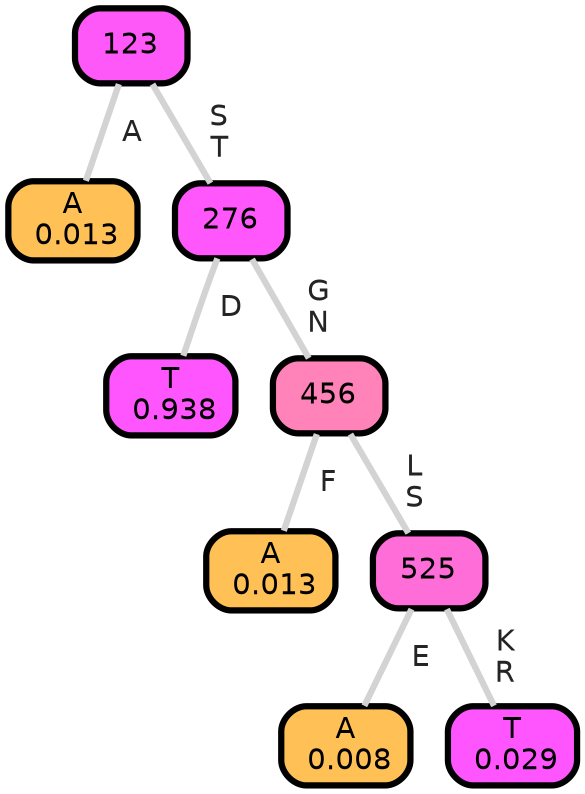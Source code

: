 graph Tree {
node [shape=box, style="filled, rounded",color="black",penwidth="3",fontcolor="black",                 fontname=helvetica] ;
graph [ranksep="0 equally", splines=straight,                 bgcolor=transparent, dpi=200] ;
edge [fontname=helvetica, fontweight=bold,fontcolor=grey14,color=lightgray] ;
0 [label="A
 0.013", fillcolor="#ffc155"] ;
1 [label="123", fillcolor="#ff58f9"] ;
2 [label="T
 0.938", fillcolor="#ff55ff"] ;
3 [label="276", fillcolor="#ff57fb"] ;
4 [label="A
 0.013", fillcolor="#ffc155"] ;
5 [label="456", fillcolor="#ff82b8"] ;
6 [label="A
 0.008", fillcolor="#ffc155"] ;
7 [label="525", fillcolor="#ff6dd9"] ;
8 [label="T
 0.029", fillcolor="#ff55ff"] ;
1 -- 0 [label=" A",penwidth=3] ;
1 -- 3 [label=" S\n T",penwidth=3] ;
3 -- 2 [label=" D",penwidth=3] ;
3 -- 5 [label=" G\n N",penwidth=3] ;
5 -- 4 [label=" F",penwidth=3] ;
5 -- 7 [label=" L\n S",penwidth=3] ;
7 -- 6 [label=" E",penwidth=3] ;
7 -- 8 [label=" K\n R",penwidth=3] ;
{rank = same;}}

